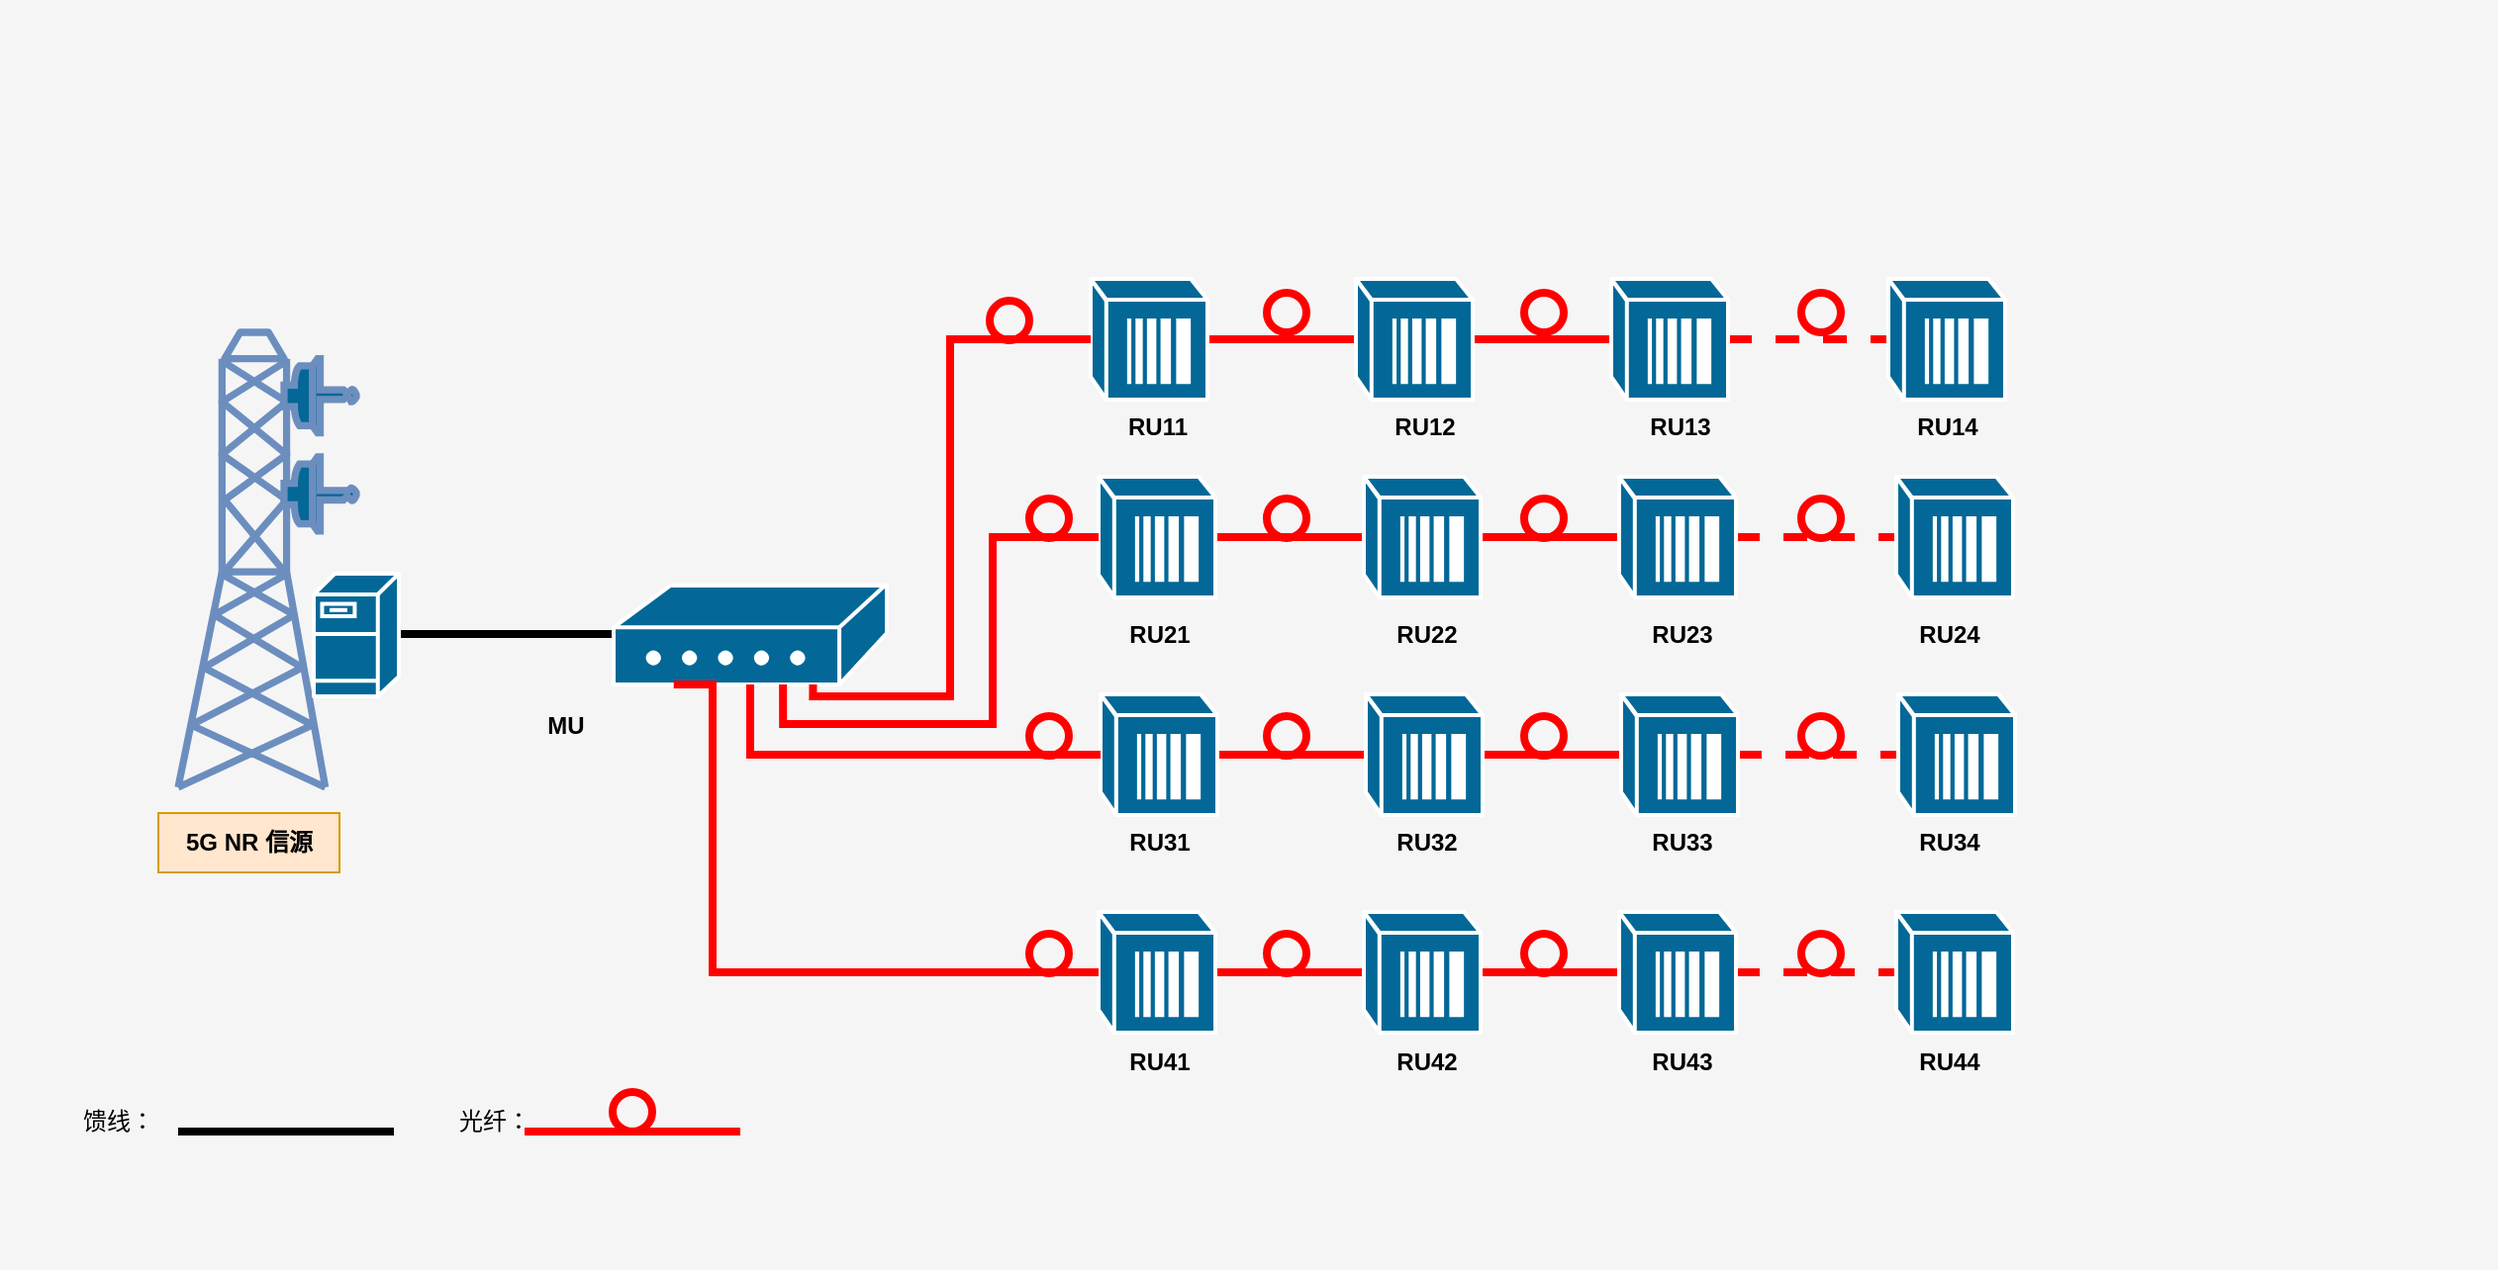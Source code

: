 <mxfile version="25.0.1">
  <diagram name="Page-1" id="c37626ed-c26b-45fb-9056-f9ebc6bb27b6">
    <mxGraphModel dx="1103" dy="-282" grid="1" gridSize="10" guides="1" tooltips="1" connect="1" arrows="1" fold="1" page="1" pageScale="1" pageWidth="1100" pageHeight="850" background="none" math="0" shadow="0">
      <root>
        <mxCell id="0" />
        <mxCell id="1" parent="0" />
        <mxCell id="qknaHqKINtFZTUZbZVZ1-1" value="" style="whiteSpace=wrap;html=1;rounded=0;shadow=0;comic=0;strokeWidth=1;fontFamily=Verdana;fontSize=14;fillColor=#f5f5f5;strokeColor=none;fontStyle=1;verticalAlign=top;" vertex="1" parent="1">
          <mxGeometry x="530" y="1538" width="1262" height="642" as="geometry" />
        </mxCell>
        <mxCell id="qknaHqKINtFZTUZbZVZ1-2" value="" style="shape=mxgraph.cisco.wireless.radio_tower;sketch=0;html=1;pointerEvents=1;dashed=0;fillColor=#036897;strokeColor=#6c8ebf;strokeWidth=2;verticalLabelPosition=bottom;verticalAlign=top;align=center;outlineConnect=0;fillStyle=auto;" vertex="1" parent="1">
          <mxGeometry x="620" y="1706" width="90" height="230" as="geometry" />
        </mxCell>
        <mxCell id="qknaHqKINtFZTUZbZVZ1-23" style="rounded=0;orthogonalLoop=1;jettySize=auto;html=1;exitX=1;exitY=0.5;exitDx=0;exitDy=0;exitPerimeter=0;endArrow=none;endFill=0;strokeWidth=4;" edge="1" parent="1">
          <mxGeometry relative="1" as="geometry">
            <mxPoint x="731.5" y="1858.44" as="sourcePoint" />
            <mxPoint x="840.0" y="1858.44" as="targetPoint" />
          </mxGeometry>
        </mxCell>
        <mxCell id="qknaHqKINtFZTUZbZVZ1-4" value="" style="shape=mxgraph.cisco.servers.fileserver;sketch=0;html=1;pointerEvents=1;dashed=0;fillColor=#036897;strokeColor=#ffffff;strokeWidth=2;verticalLabelPosition=bottom;verticalAlign=top;align=center;outlineConnect=0;" vertex="1" parent="1">
          <mxGeometry x="688.5" y="1828" width="43" height="62" as="geometry" />
        </mxCell>
        <mxCell id="qknaHqKINtFZTUZbZVZ1-5" value="" style="shape=mxgraph.cisco.modems_and_phones.modem;sketch=0;html=1;pointerEvents=1;dashed=0;fillColor=#036897;strokeColor=#ffffff;strokeWidth=2;verticalLabelPosition=bottom;verticalAlign=top;align=center;outlineConnect=0;points=[[0,0.5,0,0,0],[0,1,0,0,0],[0.11,0.2,0,0,0],[0.22,1,0,0,0],[0.38,1,0,0,0],[0.5,0,0,0,0],[0.5,1,0,0,0],[0.62,1,0,0,0],[0.73,1,0,0,0],[0.92,0.72,0,0,0],[1,0,0,0,0],[1,0.5,0,0,0]];" vertex="1" parent="1">
          <mxGeometry x="840" y="1834" width="138" height="50" as="geometry" />
        </mxCell>
        <mxCell id="qknaHqKINtFZTUZbZVZ1-39" style="edgeStyle=orthogonalEdgeStyle;rounded=0;orthogonalLoop=1;jettySize=auto;html=1;exitX=0.5;exitY=1;exitDx=0;exitDy=0;exitPerimeter=0;strokeColor=#FF0000;strokeWidth=4;endArrow=none;endFill=0;" edge="1" parent="1" source="qknaHqKINtFZTUZbZVZ1-6" target="qknaHqKINtFZTUZbZVZ1-7">
          <mxGeometry relative="1" as="geometry" />
        </mxCell>
        <mxCell id="qknaHqKINtFZTUZbZVZ1-6" value="" style="shape=mxgraph.cisco.misc.longreach_cpe;sketch=0;html=1;pointerEvents=1;dashed=0;fillColor=#036897;strokeColor=#ffffff;strokeWidth=2;verticalLabelPosition=bottom;verticalAlign=top;align=center;outlineConnect=0;rotation=-90;" vertex="1" parent="1">
          <mxGeometry x="1080" y="1680" width="61" height="59" as="geometry" />
        </mxCell>
        <mxCell id="qknaHqKINtFZTUZbZVZ1-40" value="" style="edgeStyle=orthogonalEdgeStyle;rounded=0;orthogonalLoop=1;jettySize=auto;html=1;strokeColor=#FF0000;strokeWidth=4;endArrow=none;endFill=0;" edge="1" parent="1" source="qknaHqKINtFZTUZbZVZ1-7" target="qknaHqKINtFZTUZbZVZ1-8">
          <mxGeometry relative="1" as="geometry" />
        </mxCell>
        <mxCell id="qknaHqKINtFZTUZbZVZ1-7" value="" style="shape=mxgraph.cisco.misc.longreach_cpe;sketch=0;html=1;pointerEvents=1;dashed=0;fillColor=#036897;strokeColor=#ffffff;strokeWidth=2;verticalLabelPosition=bottom;verticalAlign=top;align=center;outlineConnect=0;rotation=-90;" vertex="1" parent="1">
          <mxGeometry x="1214" y="1680" width="61" height="59" as="geometry" />
        </mxCell>
        <mxCell id="qknaHqKINtFZTUZbZVZ1-41" value="" style="edgeStyle=orthogonalEdgeStyle;rounded=0;orthogonalLoop=1;jettySize=auto;html=1;strokeColor=#FF0000;strokeWidth=4;endArrow=none;endFill=0;dashed=1;" edge="1" parent="1" source="qknaHqKINtFZTUZbZVZ1-8" target="qknaHqKINtFZTUZbZVZ1-9">
          <mxGeometry relative="1" as="geometry" />
        </mxCell>
        <mxCell id="qknaHqKINtFZTUZbZVZ1-8" value="" style="shape=mxgraph.cisco.misc.longreach_cpe;sketch=0;html=1;pointerEvents=1;dashed=0;fillColor=#036897;strokeColor=#ffffff;strokeWidth=2;verticalLabelPosition=bottom;verticalAlign=top;align=center;outlineConnect=0;rotation=-90;" vertex="1" parent="1">
          <mxGeometry x="1343" y="1680" width="61" height="59" as="geometry" />
        </mxCell>
        <mxCell id="qknaHqKINtFZTUZbZVZ1-9" value="" style="shape=mxgraph.cisco.misc.longreach_cpe;sketch=0;html=1;pointerEvents=1;dashed=0;fillColor=#036897;strokeColor=#ffffff;strokeWidth=2;verticalLabelPosition=bottom;verticalAlign=top;align=center;outlineConnect=0;rotation=-90;" vertex="1" parent="1">
          <mxGeometry x="1483" y="1680" width="61" height="59" as="geometry" />
        </mxCell>
        <mxCell id="qknaHqKINtFZTUZbZVZ1-42" value="" style="edgeStyle=orthogonalEdgeStyle;rounded=0;orthogonalLoop=1;jettySize=auto;html=1;strokeColor=#FF0000;strokeWidth=4;endArrow=none;endFill=0;" edge="1" parent="1" source="qknaHqKINtFZTUZbZVZ1-10" target="qknaHqKINtFZTUZbZVZ1-11">
          <mxGeometry relative="1" as="geometry" />
        </mxCell>
        <mxCell id="qknaHqKINtFZTUZbZVZ1-10" value="" style="shape=mxgraph.cisco.misc.longreach_cpe;sketch=0;html=1;pointerEvents=1;dashed=0;fillColor=#036897;strokeColor=#ffffff;strokeWidth=2;verticalLabelPosition=bottom;verticalAlign=top;align=center;outlineConnect=0;rotation=-90;" vertex="1" parent="1">
          <mxGeometry x="1084" y="1780" width="61" height="59" as="geometry" />
        </mxCell>
        <mxCell id="qknaHqKINtFZTUZbZVZ1-43" value="" style="edgeStyle=orthogonalEdgeStyle;rounded=0;orthogonalLoop=1;jettySize=auto;html=1;strokeColor=#FF0000;strokeWidth=4;endArrow=none;endFill=0;" edge="1" parent="1" source="qknaHqKINtFZTUZbZVZ1-11" target="qknaHqKINtFZTUZbZVZ1-12">
          <mxGeometry relative="1" as="geometry" />
        </mxCell>
        <mxCell id="qknaHqKINtFZTUZbZVZ1-11" value="" style="shape=mxgraph.cisco.misc.longreach_cpe;sketch=0;html=1;pointerEvents=1;dashed=0;fillColor=#036897;strokeColor=#ffffff;strokeWidth=2;verticalLabelPosition=bottom;verticalAlign=top;align=center;outlineConnect=0;rotation=-90;" vertex="1" parent="1">
          <mxGeometry x="1218" y="1780" width="61" height="59" as="geometry" />
        </mxCell>
        <mxCell id="qknaHqKINtFZTUZbZVZ1-44" value="" style="edgeStyle=orthogonalEdgeStyle;rounded=0;orthogonalLoop=1;jettySize=auto;html=1;strokeColor=#FF0000;strokeWidth=4;endArrow=none;endFill=0;dashed=1;" edge="1" parent="1" source="qknaHqKINtFZTUZbZVZ1-12" target="qknaHqKINtFZTUZbZVZ1-13">
          <mxGeometry relative="1" as="geometry" />
        </mxCell>
        <mxCell id="qknaHqKINtFZTUZbZVZ1-12" value="" style="shape=mxgraph.cisco.misc.longreach_cpe;sketch=0;html=1;pointerEvents=1;dashed=0;fillColor=#036897;strokeColor=#ffffff;strokeWidth=2;verticalLabelPosition=bottom;verticalAlign=top;align=center;outlineConnect=0;rotation=-90;" vertex="1" parent="1">
          <mxGeometry x="1347" y="1780" width="61" height="59" as="geometry" />
        </mxCell>
        <mxCell id="qknaHqKINtFZTUZbZVZ1-13" value="" style="shape=mxgraph.cisco.misc.longreach_cpe;sketch=0;html=1;pointerEvents=1;dashed=0;fillColor=#036897;strokeColor=#ffffff;strokeWidth=2;verticalLabelPosition=bottom;verticalAlign=top;align=center;outlineConnect=0;rotation=-90;" vertex="1" parent="1">
          <mxGeometry x="1487" y="1780" width="61" height="59" as="geometry" />
        </mxCell>
        <mxCell id="qknaHqKINtFZTUZbZVZ1-45" value="" style="edgeStyle=orthogonalEdgeStyle;rounded=0;orthogonalLoop=1;jettySize=auto;html=1;strokeColor=#FF0000;strokeWidth=4;endArrow=none;endFill=0;" edge="1" parent="1" source="qknaHqKINtFZTUZbZVZ1-14" target="qknaHqKINtFZTUZbZVZ1-15">
          <mxGeometry relative="1" as="geometry" />
        </mxCell>
        <mxCell id="qknaHqKINtFZTUZbZVZ1-14" value="" style="shape=mxgraph.cisco.misc.longreach_cpe;sketch=0;html=1;pointerEvents=1;dashed=0;fillColor=#036897;strokeColor=#ffffff;strokeWidth=2;verticalLabelPosition=bottom;verticalAlign=top;align=center;outlineConnect=0;rotation=-90;" vertex="1" parent="1">
          <mxGeometry x="1085" y="1890" width="61" height="59" as="geometry" />
        </mxCell>
        <mxCell id="qknaHqKINtFZTUZbZVZ1-46" value="" style="edgeStyle=orthogonalEdgeStyle;rounded=0;orthogonalLoop=1;jettySize=auto;html=1;strokeColor=#FF0000;strokeWidth=4;endArrow=none;endFill=0;" edge="1" parent="1" source="qknaHqKINtFZTUZbZVZ1-15" target="qknaHqKINtFZTUZbZVZ1-16">
          <mxGeometry relative="1" as="geometry" />
        </mxCell>
        <mxCell id="qknaHqKINtFZTUZbZVZ1-15" value="" style="shape=mxgraph.cisco.misc.longreach_cpe;sketch=0;html=1;pointerEvents=1;dashed=0;fillColor=#036897;strokeColor=#ffffff;strokeWidth=2;verticalLabelPosition=bottom;verticalAlign=top;align=center;outlineConnect=0;rotation=-90;" vertex="1" parent="1">
          <mxGeometry x="1219" y="1890" width="61" height="59" as="geometry" />
        </mxCell>
        <mxCell id="qknaHqKINtFZTUZbZVZ1-47" value="" style="edgeStyle=orthogonalEdgeStyle;rounded=0;orthogonalLoop=1;jettySize=auto;html=1;strokeColor=#FF0000;strokeWidth=4;endArrow=none;endFill=0;dashed=1;" edge="1" parent="1" source="qknaHqKINtFZTUZbZVZ1-16" target="qknaHqKINtFZTUZbZVZ1-17">
          <mxGeometry relative="1" as="geometry" />
        </mxCell>
        <mxCell id="qknaHqKINtFZTUZbZVZ1-16" value="" style="shape=mxgraph.cisco.misc.longreach_cpe;sketch=0;html=1;pointerEvents=1;dashed=0;fillColor=#036897;strokeColor=#ffffff;strokeWidth=2;verticalLabelPosition=bottom;verticalAlign=top;align=center;outlineConnect=0;rotation=-90;" vertex="1" parent="1">
          <mxGeometry x="1348" y="1890" width="61" height="59" as="geometry" />
        </mxCell>
        <mxCell id="qknaHqKINtFZTUZbZVZ1-17" value="" style="shape=mxgraph.cisco.misc.longreach_cpe;sketch=0;html=1;pointerEvents=1;dashed=0;fillColor=#036897;strokeColor=#ffffff;strokeWidth=2;verticalLabelPosition=bottom;verticalAlign=top;align=center;outlineConnect=0;rotation=-90;" vertex="1" parent="1">
          <mxGeometry x="1488" y="1890" width="61" height="59" as="geometry" />
        </mxCell>
        <mxCell id="qknaHqKINtFZTUZbZVZ1-48" value="" style="edgeStyle=orthogonalEdgeStyle;rounded=0;orthogonalLoop=1;jettySize=auto;html=1;strokeColor=#FF0000;strokeWidth=4;endArrow=none;endFill=0;" edge="1" parent="1" source="qknaHqKINtFZTUZbZVZ1-18" target="qknaHqKINtFZTUZbZVZ1-19">
          <mxGeometry relative="1" as="geometry" />
        </mxCell>
        <mxCell id="qknaHqKINtFZTUZbZVZ1-18" value="" style="shape=mxgraph.cisco.misc.longreach_cpe;sketch=0;html=1;pointerEvents=1;dashed=0;fillColor=#036897;strokeColor=#ffffff;strokeWidth=2;verticalLabelPosition=bottom;verticalAlign=top;align=center;outlineConnect=0;rotation=-90;" vertex="1" parent="1">
          <mxGeometry x="1084" y="2000" width="61" height="59" as="geometry" />
        </mxCell>
        <mxCell id="qknaHqKINtFZTUZbZVZ1-49" value="" style="edgeStyle=orthogonalEdgeStyle;rounded=0;orthogonalLoop=1;jettySize=auto;html=1;strokeColor=#FF0000;strokeWidth=4;endArrow=none;endFill=0;" edge="1" parent="1" source="qknaHqKINtFZTUZbZVZ1-19" target="qknaHqKINtFZTUZbZVZ1-20">
          <mxGeometry relative="1" as="geometry" />
        </mxCell>
        <mxCell id="qknaHqKINtFZTUZbZVZ1-19" value="" style="shape=mxgraph.cisco.misc.longreach_cpe;sketch=0;html=1;pointerEvents=1;dashed=0;fillColor=#036897;strokeColor=#ffffff;strokeWidth=2;verticalLabelPosition=bottom;verticalAlign=top;align=center;outlineConnect=0;rotation=-90;" vertex="1" parent="1">
          <mxGeometry x="1218" y="2000" width="61" height="59" as="geometry" />
        </mxCell>
        <mxCell id="qknaHqKINtFZTUZbZVZ1-50" value="" style="edgeStyle=orthogonalEdgeStyle;rounded=0;orthogonalLoop=1;jettySize=auto;html=1;strokeColor=#FF0000;strokeWidth=4;endArrow=none;endFill=0;dashed=1;" edge="1" parent="1" source="qknaHqKINtFZTUZbZVZ1-20" target="qknaHqKINtFZTUZbZVZ1-21">
          <mxGeometry relative="1" as="geometry" />
        </mxCell>
        <mxCell id="qknaHqKINtFZTUZbZVZ1-20" value="" style="shape=mxgraph.cisco.misc.longreach_cpe;sketch=0;html=1;pointerEvents=1;dashed=0;fillColor=#036897;strokeColor=#ffffff;strokeWidth=2;verticalLabelPosition=bottom;verticalAlign=top;align=center;outlineConnect=0;rotation=-90;" vertex="1" parent="1">
          <mxGeometry x="1347" y="2000" width="61" height="59" as="geometry" />
        </mxCell>
        <mxCell id="qknaHqKINtFZTUZbZVZ1-21" value="" style="shape=mxgraph.cisco.misc.longreach_cpe;sketch=0;html=1;pointerEvents=1;dashed=0;fillColor=#036897;strokeColor=#ffffff;strokeWidth=2;verticalLabelPosition=bottom;verticalAlign=top;align=center;outlineConnect=0;rotation=-90;" vertex="1" parent="1">
          <mxGeometry x="1487" y="2000" width="61" height="59" as="geometry" />
        </mxCell>
        <mxCell id="qknaHqKINtFZTUZbZVZ1-24" style="rounded=0;orthogonalLoop=1;jettySize=auto;html=1;exitX=1;exitY=0.5;exitDx=0;exitDy=0;exitPerimeter=0;endArrow=none;endFill=0;strokeWidth=4;" edge="1" parent="1">
          <mxGeometry relative="1" as="geometry">
            <mxPoint x="620" y="2110" as="sourcePoint" />
            <mxPoint x="729" y="2110" as="targetPoint" />
          </mxGeometry>
        </mxCell>
        <mxCell id="qknaHqKINtFZTUZbZVZ1-31" value="" style="group" vertex="1" connectable="0" parent="1">
          <mxGeometry x="795" y="2090" width="109" height="20" as="geometry" />
        </mxCell>
        <mxCell id="qknaHqKINtFZTUZbZVZ1-26" value="" style="ellipse;whiteSpace=wrap;html=1;aspect=fixed;fillColor=none;strokeColor=#FF0000;strokeWidth=4;" vertex="1" parent="qknaHqKINtFZTUZbZVZ1-31">
          <mxGeometry x="44.5" width="20" height="20" as="geometry" />
        </mxCell>
        <mxCell id="qknaHqKINtFZTUZbZVZ1-27" style="rounded=0;orthogonalLoop=1;jettySize=auto;html=1;exitX=1;exitY=0.5;exitDx=0;exitDy=0;exitPerimeter=0;endArrow=none;endFill=0;strokeWidth=4;strokeColor=#FF0000;" edge="1" parent="qknaHqKINtFZTUZbZVZ1-31">
          <mxGeometry relative="1" as="geometry">
            <mxPoint y="20" as="sourcePoint" />
            <mxPoint x="109" y="20" as="targetPoint" />
          </mxGeometry>
        </mxCell>
        <mxCell id="qknaHqKINtFZTUZbZVZ1-33" value="馈线：" style="text;html=1;align=center;verticalAlign=middle;whiteSpace=wrap;rounded=0;" vertex="1" parent="1">
          <mxGeometry x="560" y="2090" width="60" height="30" as="geometry" />
        </mxCell>
        <mxCell id="qknaHqKINtFZTUZbZVZ1-34" value="光纤：" style="text;html=1;align=center;verticalAlign=middle;whiteSpace=wrap;rounded=0;" vertex="1" parent="1">
          <mxGeometry x="750" y="2090" width="60" height="30" as="geometry" />
        </mxCell>
        <mxCell id="qknaHqKINtFZTUZbZVZ1-51" style="edgeStyle=orthogonalEdgeStyle;rounded=0;orthogonalLoop=1;jettySize=auto;html=1;exitX=0.73;exitY=1;exitDx=0;exitDy=0;exitPerimeter=0;entryX=0.5;entryY=0;entryDx=0;entryDy=0;entryPerimeter=0;strokeWidth=4;strokeColor=#FF0000;endArrow=none;endFill=0;" edge="1" parent="1" source="qknaHqKINtFZTUZbZVZ1-5" target="qknaHqKINtFZTUZbZVZ1-6">
          <mxGeometry relative="1" as="geometry">
            <Array as="points">
              <mxPoint x="941" y="1890" />
              <mxPoint x="1010" y="1890" />
              <mxPoint x="1010" y="1710" />
            </Array>
          </mxGeometry>
        </mxCell>
        <mxCell id="qknaHqKINtFZTUZbZVZ1-52" style="edgeStyle=orthogonalEdgeStyle;rounded=0;orthogonalLoop=1;jettySize=auto;html=1;exitX=0.62;exitY=1;exitDx=0;exitDy=0;exitPerimeter=0;entryX=0.5;entryY=0;entryDx=0;entryDy=0;entryPerimeter=0;strokeWidth=4;strokeColor=#FF0000;endArrow=none;endFill=0;" edge="1" parent="1" source="qknaHqKINtFZTUZbZVZ1-5" target="qknaHqKINtFZTUZbZVZ1-10">
          <mxGeometry relative="1" as="geometry" />
        </mxCell>
        <mxCell id="qknaHqKINtFZTUZbZVZ1-53" style="edgeStyle=orthogonalEdgeStyle;rounded=0;orthogonalLoop=1;jettySize=auto;html=1;exitX=0.5;exitY=1;exitDx=0;exitDy=0;exitPerimeter=0;entryX=0.5;entryY=0;entryDx=0;entryDy=0;entryPerimeter=0;strokeWidth=4;strokeColor=#FF0000;endArrow=none;endFill=0;" edge="1" parent="1" source="qknaHqKINtFZTUZbZVZ1-5" target="qknaHqKINtFZTUZbZVZ1-14">
          <mxGeometry relative="1" as="geometry" />
        </mxCell>
        <mxCell id="qknaHqKINtFZTUZbZVZ1-54" style="edgeStyle=orthogonalEdgeStyle;rounded=0;orthogonalLoop=1;jettySize=auto;html=1;exitX=0.22;exitY=1;exitDx=0;exitDy=0;exitPerimeter=0;entryX=0.5;entryY=0;entryDx=0;entryDy=0;entryPerimeter=0;strokeWidth=4;strokeColor=#FF0000;endArrow=none;endFill=0;" edge="1" parent="1" source="qknaHqKINtFZTUZbZVZ1-5" target="qknaHqKINtFZTUZbZVZ1-18">
          <mxGeometry relative="1" as="geometry">
            <Array as="points">
              <mxPoint x="890" y="1884" />
              <mxPoint x="890" y="2030" />
            </Array>
          </mxGeometry>
        </mxCell>
        <mxCell id="qknaHqKINtFZTUZbZVZ1-55" value="5G NR 信源" style="text;html=1;align=center;verticalAlign=middle;whiteSpace=wrap;rounded=0;fontStyle=1;fillColor=#ffe6cc;strokeColor=#d79b00;" vertex="1" parent="1">
          <mxGeometry x="610" y="1949" width="91.5" height="30" as="geometry" />
        </mxCell>
        <mxCell id="qknaHqKINtFZTUZbZVZ1-56" value="" style="ellipse;whiteSpace=wrap;html=1;aspect=fixed;fillColor=none;strokeColor=#FF0000;strokeWidth=4;" vertex="1" parent="1">
          <mxGeometry x="1030" y="1690" width="20" height="20" as="geometry" />
        </mxCell>
        <mxCell id="qknaHqKINtFZTUZbZVZ1-57" value="" style="ellipse;whiteSpace=wrap;html=1;aspect=fixed;fillColor=none;strokeColor=#FF0000;strokeWidth=4;" vertex="1" parent="1">
          <mxGeometry x="1050" y="1790" width="20" height="20" as="geometry" />
        </mxCell>
        <mxCell id="qknaHqKINtFZTUZbZVZ1-58" value="" style="ellipse;whiteSpace=wrap;html=1;aspect=fixed;fillColor=none;strokeColor=#FF0000;strokeWidth=4;" vertex="1" parent="1">
          <mxGeometry x="1050" y="1900" width="20" height="20" as="geometry" />
        </mxCell>
        <mxCell id="qknaHqKINtFZTUZbZVZ1-59" value="" style="ellipse;whiteSpace=wrap;html=1;aspect=fixed;fillColor=none;strokeColor=#FF0000;strokeWidth=4;" vertex="1" parent="1">
          <mxGeometry x="1050" y="2010" width="20" height="20" as="geometry" />
        </mxCell>
        <mxCell id="qknaHqKINtFZTUZbZVZ1-61" value="" style="ellipse;whiteSpace=wrap;html=1;aspect=fixed;fillColor=none;strokeColor=#FF0000;strokeWidth=4;" vertex="1" parent="1">
          <mxGeometry x="1170" y="2010" width="20" height="20" as="geometry" />
        </mxCell>
        <mxCell id="qknaHqKINtFZTUZbZVZ1-62" value="" style="ellipse;whiteSpace=wrap;html=1;aspect=fixed;fillColor=none;strokeColor=#FF0000;strokeWidth=4;" vertex="1" parent="1">
          <mxGeometry x="1300" y="2010" width="20" height="20" as="geometry" />
        </mxCell>
        <mxCell id="qknaHqKINtFZTUZbZVZ1-63" value="" style="ellipse;whiteSpace=wrap;html=1;aspect=fixed;fillColor=none;strokeColor=#FF0000;strokeWidth=4;" vertex="1" parent="1">
          <mxGeometry x="1440" y="2010" width="20" height="20" as="geometry" />
        </mxCell>
        <mxCell id="qknaHqKINtFZTUZbZVZ1-66" value="" style="ellipse;whiteSpace=wrap;html=1;aspect=fixed;fillColor=none;strokeColor=#FF0000;strokeWidth=4;" vertex="1" parent="1">
          <mxGeometry x="1170" y="1900" width="20" height="20" as="geometry" />
        </mxCell>
        <mxCell id="qknaHqKINtFZTUZbZVZ1-67" value="" style="ellipse;whiteSpace=wrap;html=1;aspect=fixed;fillColor=none;strokeColor=#FF0000;strokeWidth=4;" vertex="1" parent="1">
          <mxGeometry x="1300" y="1900" width="20" height="20" as="geometry" />
        </mxCell>
        <mxCell id="qknaHqKINtFZTUZbZVZ1-68" value="" style="ellipse;whiteSpace=wrap;html=1;aspect=fixed;fillColor=none;strokeColor=#FF0000;strokeWidth=4;" vertex="1" parent="1">
          <mxGeometry x="1440" y="1900" width="20" height="20" as="geometry" />
        </mxCell>
        <mxCell id="qknaHqKINtFZTUZbZVZ1-69" value="" style="ellipse;whiteSpace=wrap;html=1;aspect=fixed;fillColor=none;strokeColor=#FF0000;strokeWidth=4;" vertex="1" parent="1">
          <mxGeometry x="1170" y="1790" width="20" height="20" as="geometry" />
        </mxCell>
        <mxCell id="qknaHqKINtFZTUZbZVZ1-70" value="" style="ellipse;whiteSpace=wrap;html=1;aspect=fixed;fillColor=none;strokeColor=#FF0000;strokeWidth=4;" vertex="1" parent="1">
          <mxGeometry x="1300" y="1790" width="20" height="20" as="geometry" />
        </mxCell>
        <mxCell id="qknaHqKINtFZTUZbZVZ1-71" value="" style="ellipse;whiteSpace=wrap;html=1;aspect=fixed;fillColor=none;strokeColor=#FF0000;strokeWidth=4;" vertex="1" parent="1">
          <mxGeometry x="1440" y="1790" width="20" height="20" as="geometry" />
        </mxCell>
        <mxCell id="qknaHqKINtFZTUZbZVZ1-72" value="" style="ellipse;whiteSpace=wrap;html=1;aspect=fixed;fillColor=none;strokeColor=#FF0000;strokeWidth=4;" vertex="1" parent="1">
          <mxGeometry x="1170" y="1686" width="20" height="20" as="geometry" />
        </mxCell>
        <mxCell id="qknaHqKINtFZTUZbZVZ1-73" value="" style="ellipse;whiteSpace=wrap;html=1;aspect=fixed;fillColor=none;strokeColor=#FF0000;strokeWidth=4;" vertex="1" parent="1">
          <mxGeometry x="1300" y="1686" width="20" height="20" as="geometry" />
        </mxCell>
        <mxCell id="qknaHqKINtFZTUZbZVZ1-74" value="" style="ellipse;whiteSpace=wrap;html=1;aspect=fixed;fillColor=none;strokeColor=#FF0000;strokeWidth=4;" vertex="1" parent="1">
          <mxGeometry x="1440" y="1686" width="20" height="20" as="geometry" />
        </mxCell>
        <mxCell id="qknaHqKINtFZTUZbZVZ1-75" value="MU" style="text;html=1;align=center;verticalAlign=middle;whiteSpace=wrap;rounded=0;fontStyle=1" vertex="1" parent="1">
          <mxGeometry x="770" y="1890" width="91.5" height="30" as="geometry" />
        </mxCell>
        <mxCell id="qknaHqKINtFZTUZbZVZ1-76" value="RU11" style="text;html=1;align=center;verticalAlign=middle;whiteSpace=wrap;rounded=0;fontStyle=1" vertex="1" parent="1">
          <mxGeometry x="1068.75" y="1739" width="91.5" height="30" as="geometry" />
        </mxCell>
        <mxCell id="qknaHqKINtFZTUZbZVZ1-77" value="RU12" style="text;html=1;align=center;verticalAlign=middle;whiteSpace=wrap;rounded=0;fontStyle=1" vertex="1" parent="1">
          <mxGeometry x="1203.75" y="1739" width="91.5" height="30" as="geometry" />
        </mxCell>
        <mxCell id="qknaHqKINtFZTUZbZVZ1-78" value="RU13" style="text;html=1;align=center;verticalAlign=middle;whiteSpace=wrap;rounded=0;fontStyle=1" vertex="1" parent="1">
          <mxGeometry x="1332.75" y="1739" width="91.5" height="30" as="geometry" />
        </mxCell>
        <mxCell id="qknaHqKINtFZTUZbZVZ1-79" value="RU14" style="text;html=1;align=center;verticalAlign=middle;whiteSpace=wrap;rounded=0;fontStyle=1" vertex="1" parent="1">
          <mxGeometry x="1467.75" y="1739" width="91.5" height="30" as="geometry" />
        </mxCell>
        <mxCell id="qknaHqKINtFZTUZbZVZ1-80" value="RU21" style="text;html=1;align=center;verticalAlign=middle;whiteSpace=wrap;rounded=0;fontStyle=1" vertex="1" parent="1">
          <mxGeometry x="1070" y="1844" width="91.5" height="30" as="geometry" />
        </mxCell>
        <mxCell id="qknaHqKINtFZTUZbZVZ1-81" value="RU22" style="text;html=1;align=center;verticalAlign=middle;whiteSpace=wrap;rounded=0;fontStyle=1" vertex="1" parent="1">
          <mxGeometry x="1205" y="1844" width="91.5" height="30" as="geometry" />
        </mxCell>
        <mxCell id="qknaHqKINtFZTUZbZVZ1-82" value="RU23" style="text;html=1;align=center;verticalAlign=middle;whiteSpace=wrap;rounded=0;fontStyle=1" vertex="1" parent="1">
          <mxGeometry x="1334" y="1844" width="91.5" height="30" as="geometry" />
        </mxCell>
        <mxCell id="qknaHqKINtFZTUZbZVZ1-83" value="RU24" style="text;html=1;align=center;verticalAlign=middle;whiteSpace=wrap;rounded=0;fontStyle=1" vertex="1" parent="1">
          <mxGeometry x="1469" y="1844" width="91.5" height="30" as="geometry" />
        </mxCell>
        <mxCell id="qknaHqKINtFZTUZbZVZ1-84" value="RU31" style="text;html=1;align=center;verticalAlign=middle;whiteSpace=wrap;rounded=0;fontStyle=1" vertex="1" parent="1">
          <mxGeometry x="1070" y="1949" width="91.5" height="30" as="geometry" />
        </mxCell>
        <mxCell id="qknaHqKINtFZTUZbZVZ1-85" value="RU32" style="text;html=1;align=center;verticalAlign=middle;whiteSpace=wrap;rounded=0;fontStyle=1" vertex="1" parent="1">
          <mxGeometry x="1205" y="1949" width="91.5" height="30" as="geometry" />
        </mxCell>
        <mxCell id="qknaHqKINtFZTUZbZVZ1-86" value="RU33" style="text;html=1;align=center;verticalAlign=middle;whiteSpace=wrap;rounded=0;fontStyle=1" vertex="1" parent="1">
          <mxGeometry x="1334" y="1949" width="91.5" height="30" as="geometry" />
        </mxCell>
        <mxCell id="qknaHqKINtFZTUZbZVZ1-87" value="RU34" style="text;html=1;align=center;verticalAlign=middle;whiteSpace=wrap;rounded=0;fontStyle=1" vertex="1" parent="1">
          <mxGeometry x="1469" y="1949" width="91.5" height="30" as="geometry" />
        </mxCell>
        <mxCell id="qknaHqKINtFZTUZbZVZ1-88" value="RU41" style="text;html=1;align=center;verticalAlign=middle;whiteSpace=wrap;rounded=0;fontStyle=1" vertex="1" parent="1">
          <mxGeometry x="1070" y="2060" width="91.5" height="30" as="geometry" />
        </mxCell>
        <mxCell id="qknaHqKINtFZTUZbZVZ1-89" value="RU42" style="text;html=1;align=center;verticalAlign=middle;whiteSpace=wrap;rounded=0;fontStyle=1" vertex="1" parent="1">
          <mxGeometry x="1205" y="2060" width="91.5" height="30" as="geometry" />
        </mxCell>
        <mxCell id="qknaHqKINtFZTUZbZVZ1-90" value="RU43" style="text;html=1;align=center;verticalAlign=middle;whiteSpace=wrap;rounded=0;fontStyle=1" vertex="1" parent="1">
          <mxGeometry x="1334" y="2060" width="91.5" height="30" as="geometry" />
        </mxCell>
        <mxCell id="qknaHqKINtFZTUZbZVZ1-91" value="RU44" style="text;html=1;align=center;verticalAlign=middle;whiteSpace=wrap;rounded=0;fontStyle=1" vertex="1" parent="1">
          <mxGeometry x="1469" y="2060" width="91.5" height="30" as="geometry" />
        </mxCell>
      </root>
    </mxGraphModel>
  </diagram>
</mxfile>
